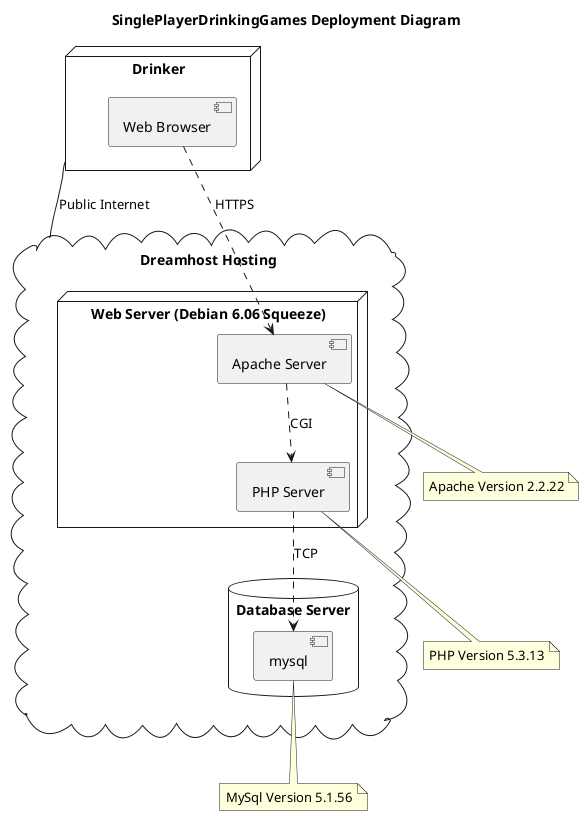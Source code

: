 @startuml
title SinglePlayerDrinkingGames Deployment Diagram



node Drinker {
    [Web Browser]
}

cloud "Dreamhost Hosting" as DH {

node "Web Server (Debian 6.06 Squeeze)" as Web {
    [Apache Server]
    [PHP Server]
}


database "Database Server" as DB {
    [mysql]
}
}

[Apache Server] ..> [PHP Server] : CGI
[Web Browser] ..> [Apache Server] : HTTPS
[PHP Server] ..> [mysql] : TCP

note bottom of [Apache Server] : Apache Version 2.2.22
note bottom of [PHP Server] :  PHP Version 5.3.13
note bottom of [mysql] :  MySql Version 5.1.56

Drinker -- DH : Public Internet

@enduml
